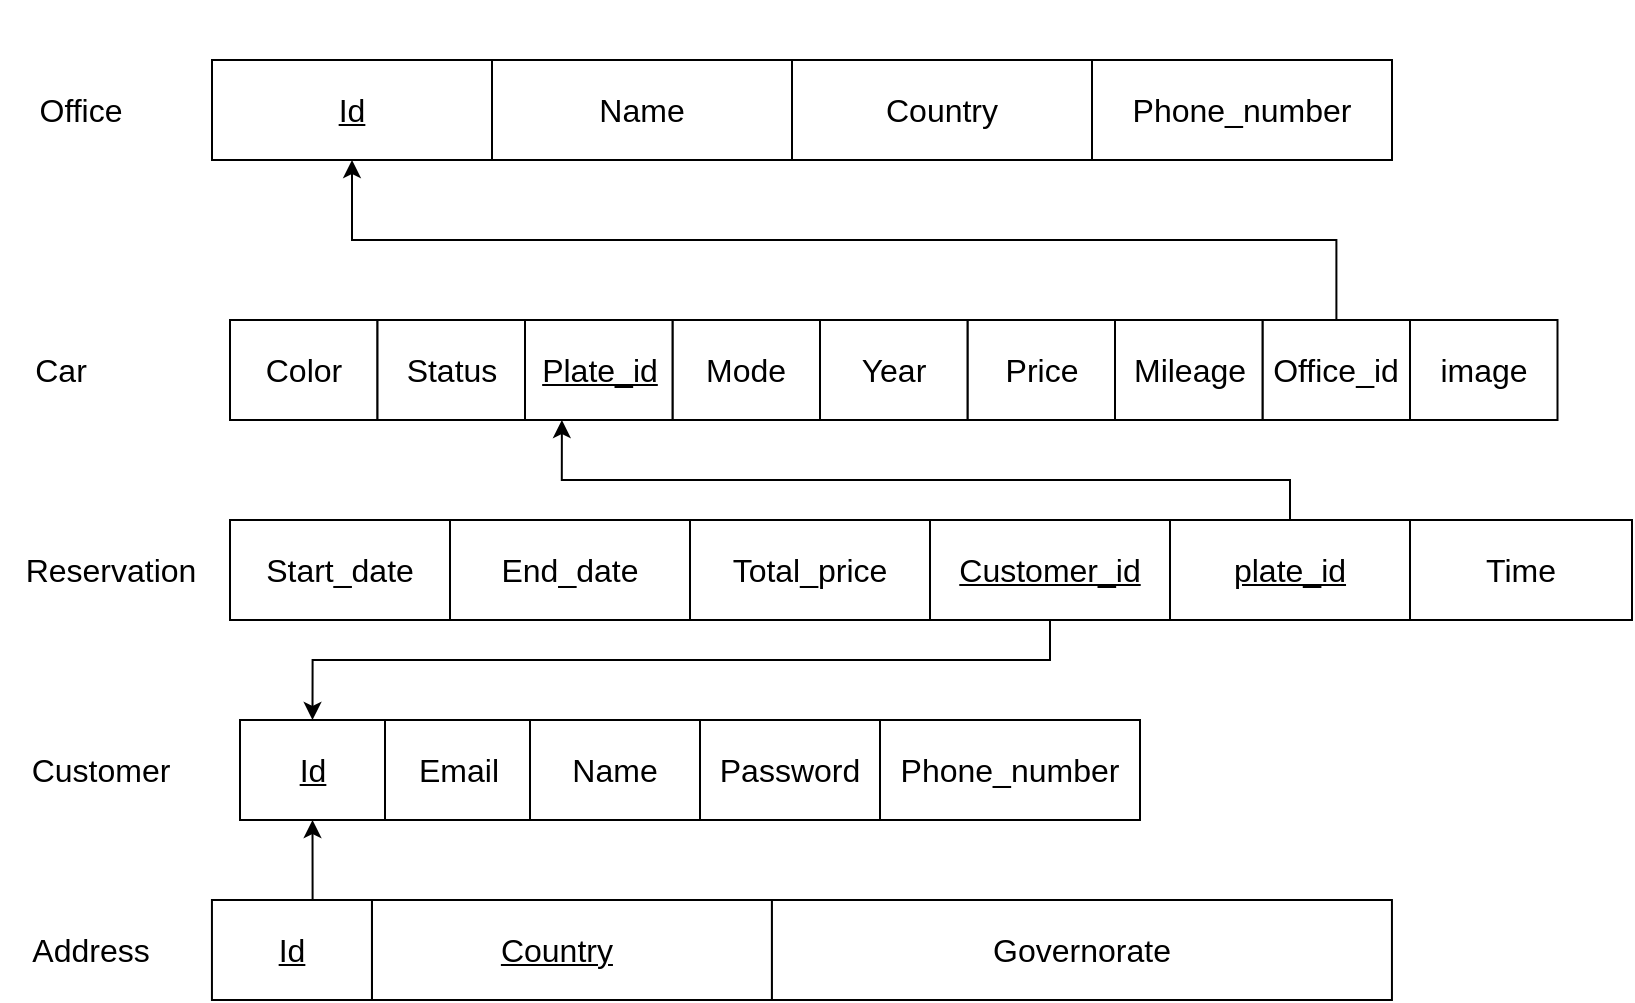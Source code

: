 <mxfile version="22.1.11" type="github">
  <diagram name="Page-1" id="tKTFEK8Sy4EYiJjbZsDl">
    <mxGraphModel dx="1434" dy="706" grid="1" gridSize="10" guides="1" tooltips="1" connect="1" arrows="1" fold="1" page="1" pageScale="1" pageWidth="827" pageHeight="1169" math="0" shadow="0">
      <root>
        <mxCell id="0" />
        <mxCell id="1" parent="0" />
        <mxCell id="jTdSeIXHc9XUFXkbGFJo-1" value="" style="group" parent="1" connectable="0" vertex="1">
          <mxGeometry x="109.97" y="440" width="590" height="80" as="geometry" />
        </mxCell>
        <mxCell id="jTdSeIXHc9XUFXkbGFJo-2" value="&lt;font style=&quot;font-size: 16px;&quot;&gt;&lt;u&gt;Country&lt;span style=&quot;white-space: pre;&quot;&gt;&#x9;&lt;/span&gt;&lt;/u&gt;&lt;/font&gt;" style="rounded=0;whiteSpace=wrap;html=1;" parent="jTdSeIXHc9XUFXkbGFJo-1" vertex="1">
          <mxGeometry x="80" y="30" width="200" height="50" as="geometry" />
        </mxCell>
        <mxCell id="jTdSeIXHc9XUFXkbGFJo-3" value="&lt;font style=&quot;font-size: 16px;&quot;&gt;Governorate&lt;/font&gt;" style="rounded=0;whiteSpace=wrap;html=1;" parent="jTdSeIXHc9XUFXkbGFJo-1" vertex="1">
          <mxGeometry x="280" y="30" width="310" height="50" as="geometry" />
        </mxCell>
        <mxCell id="jTdSeIXHc9XUFXkbGFJo-4" value="&lt;font style=&quot;font-size: 16px;&quot;&gt;&lt;u&gt;Id&lt;/u&gt;&lt;/font&gt;" style="rounded=0;whiteSpace=wrap;html=1;" parent="jTdSeIXHc9XUFXkbGFJo-1" vertex="1">
          <mxGeometry y="30" width="80" height="50" as="geometry" />
        </mxCell>
        <mxCell id="jTdSeIXHc9XUFXkbGFJo-5" value="" style="group" parent="1" connectable="0" vertex="1">
          <mxGeometry x="114" y="350" width="600" height="80" as="geometry" />
        </mxCell>
        <mxCell id="jTdSeIXHc9XUFXkbGFJo-6" value="&lt;font style=&quot;font-size: 16px;&quot;&gt;&lt;u&gt;Id&lt;/u&gt;&lt;/font&gt;" style="rounded=0;whiteSpace=wrap;html=1;" parent="jTdSeIXHc9XUFXkbGFJo-5" vertex="1">
          <mxGeometry x="10" y="30" width="72.5" height="50" as="geometry" />
        </mxCell>
        <mxCell id="jTdSeIXHc9XUFXkbGFJo-8" value="&lt;font style=&quot;font-size: 16px;&quot;&gt;Phone_number&lt;/font&gt;" style="rounded=0;whiteSpace=wrap;html=1;" parent="jTdSeIXHc9XUFXkbGFJo-5" vertex="1">
          <mxGeometry x="330" y="30" width="130" height="50" as="geometry" />
        </mxCell>
        <mxCell id="jTdSeIXHc9XUFXkbGFJo-9" value="&lt;font style=&quot;font-size: 16px;&quot;&gt;Password&lt;/font&gt;" style="rounded=0;whiteSpace=wrap;html=1;" parent="jTdSeIXHc9XUFXkbGFJo-5" vertex="1">
          <mxGeometry x="240" y="30" width="90" height="50" as="geometry" />
        </mxCell>
        <mxCell id="jTdSeIXHc9XUFXkbGFJo-10" value="&lt;font style=&quot;font-size: 16px;&quot;&gt;Name&lt;/font&gt;" style="rounded=0;whiteSpace=wrap;html=1;" parent="jTdSeIXHc9XUFXkbGFJo-5" vertex="1">
          <mxGeometry x="155" y="30" width="85" height="50" as="geometry" />
        </mxCell>
        <mxCell id="jTdSeIXHc9XUFXkbGFJo-11" value="&lt;font style=&quot;font-size: 16px;&quot;&gt;Email&lt;/font&gt;" style="rounded=0;whiteSpace=wrap;html=1;" parent="jTdSeIXHc9XUFXkbGFJo-5" vertex="1">
          <mxGeometry x="82.5" y="30" width="72.5" height="50" as="geometry" />
        </mxCell>
        <mxCell id="jTdSeIXHc9XUFXkbGFJo-12" value="" style="group" parent="1" connectable="0" vertex="1">
          <mxGeometry x="100" y="20" width="600" height="80" as="geometry" />
        </mxCell>
        <mxCell id="jTdSeIXHc9XUFXkbGFJo-13" value="&lt;font style=&quot;font-size: 16px;&quot;&gt;&lt;u&gt;Id&lt;/u&gt;&lt;/font&gt;" style="rounded=0;whiteSpace=wrap;html=1;" parent="jTdSeIXHc9XUFXkbGFJo-12" vertex="1">
          <mxGeometry x="10" y="30" width="140" height="50" as="geometry" />
        </mxCell>
        <mxCell id="jTdSeIXHc9XUFXkbGFJo-14" value="&lt;font style=&quot;font-size: 16px;&quot;&gt;Phone_number&lt;/font&gt;" style="rounded=0;whiteSpace=wrap;html=1;" parent="jTdSeIXHc9XUFXkbGFJo-12" vertex="1">
          <mxGeometry x="450" y="30" width="150" height="50" as="geometry" />
        </mxCell>
        <mxCell id="jTdSeIXHc9XUFXkbGFJo-15" value="&lt;font style=&quot;font-size: 16px;&quot;&gt;Country&lt;/font&gt;" style="rounded=0;whiteSpace=wrap;html=1;" parent="jTdSeIXHc9XUFXkbGFJo-12" vertex="1">
          <mxGeometry x="300" y="30" width="150" height="50" as="geometry" />
        </mxCell>
        <mxCell id="jTdSeIXHc9XUFXkbGFJo-16" value="&lt;span style=&quot;font-size: 16px;&quot;&gt;Name&lt;/span&gt;" style="rounded=0;whiteSpace=wrap;html=1;" parent="jTdSeIXHc9XUFXkbGFJo-12" vertex="1">
          <mxGeometry x="150" y="30" width="150" height="50" as="geometry" />
        </mxCell>
        <mxCell id="jTdSeIXHc9XUFXkbGFJo-17" value="" style="group" parent="1" connectable="0" vertex="1">
          <mxGeometry x="119" y="150" width="590" height="80" as="geometry" />
        </mxCell>
        <mxCell id="jTdSeIXHc9XUFXkbGFJo-18" value="" style="group" parent="jTdSeIXHc9XUFXkbGFJo-17" connectable="0" vertex="1">
          <mxGeometry y="30" width="590" height="50" as="geometry" />
        </mxCell>
        <mxCell id="jTdSeIXHc9XUFXkbGFJo-19" value="&lt;font style=&quot;font-size: 16px;&quot;&gt;Color&lt;/font&gt;" style="rounded=0;whiteSpace=wrap;html=1;" parent="jTdSeIXHc9XUFXkbGFJo-18" vertex="1">
          <mxGeometry width="73.75" height="50" as="geometry" />
        </mxCell>
        <mxCell id="jTdSeIXHc9XUFXkbGFJo-20" value="&lt;font style=&quot;font-size: 16px;&quot;&gt;Office_id&lt;/font&gt;" style="rounded=0;whiteSpace=wrap;html=1;" parent="jTdSeIXHc9XUFXkbGFJo-18" vertex="1">
          <mxGeometry x="516.25" width="73.75" height="50" as="geometry" />
        </mxCell>
        <mxCell id="jTdSeIXHc9XUFXkbGFJo-21" value="&lt;font style=&quot;font-size: 16px;&quot;&gt;Mileage&lt;/font&gt;" style="rounded=0;whiteSpace=wrap;html=1;" parent="jTdSeIXHc9XUFXkbGFJo-18" vertex="1">
          <mxGeometry x="442.5" width="73.75" height="50" as="geometry" />
        </mxCell>
        <mxCell id="jTdSeIXHc9XUFXkbGFJo-22" value="&lt;font style=&quot;font-size: 16px;&quot;&gt;Price&lt;/font&gt;" style="rounded=0;whiteSpace=wrap;html=1;" parent="jTdSeIXHc9XUFXkbGFJo-18" vertex="1">
          <mxGeometry x="368.75" width="73.75" height="50" as="geometry" />
        </mxCell>
        <mxCell id="jTdSeIXHc9XUFXkbGFJo-23" value="&lt;font style=&quot;font-size: 16px;&quot;&gt;Year&lt;/font&gt;" style="rounded=0;whiteSpace=wrap;html=1;" parent="jTdSeIXHc9XUFXkbGFJo-18" vertex="1">
          <mxGeometry x="295" width="73.75" height="50" as="geometry" />
        </mxCell>
        <mxCell id="jTdSeIXHc9XUFXkbGFJo-24" value="&lt;font style=&quot;font-size: 16px;&quot;&gt;Mode&lt;/font&gt;" style="rounded=0;whiteSpace=wrap;html=1;" parent="jTdSeIXHc9XUFXkbGFJo-18" vertex="1">
          <mxGeometry x="221.25" width="73.75" height="50" as="geometry" />
        </mxCell>
        <mxCell id="jTdSeIXHc9XUFXkbGFJo-25" value="&lt;font style=&quot;font-size: 16px;&quot;&gt;&lt;u&gt;Plate_id&lt;/u&gt;&lt;/font&gt;" style="rounded=0;whiteSpace=wrap;html=1;" parent="jTdSeIXHc9XUFXkbGFJo-18" vertex="1">
          <mxGeometry x="147.5" width="73.75" height="50" as="geometry" />
        </mxCell>
        <mxCell id="jTdSeIXHc9XUFXkbGFJo-26" value="&lt;font style=&quot;font-size: 16px;&quot;&gt;Status&lt;/font&gt;" style="rounded=0;whiteSpace=wrap;html=1;" parent="jTdSeIXHc9XUFXkbGFJo-18" vertex="1">
          <mxGeometry x="73.75" width="73.75" height="50" as="geometry" />
        </mxCell>
        <mxCell id="jTdSeIXHc9XUFXkbGFJo-27" style="edgeStyle=orthogonalEdgeStyle;rounded=0;orthogonalLoop=1;jettySize=auto;html=1;entryX=0.5;entryY=1;entryDx=0;entryDy=0;" parent="1" source="jTdSeIXHc9XUFXkbGFJo-20" target="jTdSeIXHc9XUFXkbGFJo-13" edge="1">
          <mxGeometry relative="1" as="geometry">
            <Array as="points">
              <mxPoint x="672" y="140" />
              <mxPoint x="180" y="140" />
            </Array>
          </mxGeometry>
        </mxCell>
        <mxCell id="jTdSeIXHc9XUFXkbGFJo-29" style="edgeStyle=orthogonalEdgeStyle;rounded=0;orthogonalLoop=1;jettySize=auto;html=1;entryX=0.5;entryY=1;entryDx=0;entryDy=0;exitX=0.5;exitY=0;exitDx=0;exitDy=0;" parent="1" source="jTdSeIXHc9XUFXkbGFJo-4" target="jTdSeIXHc9XUFXkbGFJo-6" edge="1">
          <mxGeometry relative="1" as="geometry">
            <Array as="points">
              <mxPoint x="160" y="470" />
            </Array>
          </mxGeometry>
        </mxCell>
        <mxCell id="jTdSeIXHc9XUFXkbGFJo-30" value="" style="group" parent="1" connectable="0" vertex="1">
          <mxGeometry x="104" y="250" width="605" height="80" as="geometry" />
        </mxCell>
        <mxCell id="jTdSeIXHc9XUFXkbGFJo-31" value="" style="group" parent="jTdSeIXHc9XUFXkbGFJo-30" connectable="0" vertex="1">
          <mxGeometry x="15" y="30" width="590" height="50" as="geometry" />
        </mxCell>
        <mxCell id="jTdSeIXHc9XUFXkbGFJo-32" value="&lt;font style=&quot;font-size: 16px;&quot;&gt;Start_date&lt;/font&gt;" style="rounded=0;whiteSpace=wrap;html=1;" parent="jTdSeIXHc9XUFXkbGFJo-31" vertex="1">
          <mxGeometry width="110" height="50" as="geometry" />
        </mxCell>
        <mxCell id="jTdSeIXHc9XUFXkbGFJo-33" value="&lt;font style=&quot;font-size: 16px;&quot;&gt;End_date&lt;/font&gt;" style="rounded=0;whiteSpace=wrap;html=1;" parent="jTdSeIXHc9XUFXkbGFJo-31" vertex="1">
          <mxGeometry x="110" width="120" height="50" as="geometry" />
        </mxCell>
        <mxCell id="jTdSeIXHc9XUFXkbGFJo-34" value="&lt;font style=&quot;font-size: 16px;&quot;&gt;Total_price&lt;/font&gt;" style="rounded=0;whiteSpace=wrap;html=1;" parent="jTdSeIXHc9XUFXkbGFJo-31" vertex="1">
          <mxGeometry x="230" width="120" height="50" as="geometry" />
        </mxCell>
        <mxCell id="jTdSeIXHc9XUFXkbGFJo-35" value="&lt;font style=&quot;font-size: 16px;&quot;&gt;&lt;u&gt;Customer_id&lt;/u&gt;&lt;/font&gt;" style="rounded=0;whiteSpace=wrap;html=1;" parent="jTdSeIXHc9XUFXkbGFJo-31" vertex="1">
          <mxGeometry x="350" width="120" height="50" as="geometry" />
        </mxCell>
        <mxCell id="jTdSeIXHc9XUFXkbGFJo-36" value="&lt;font style=&quot;font-size: 16px;&quot;&gt;&lt;u&gt;plate_id&lt;/u&gt;&lt;/font&gt;" style="rounded=0;whiteSpace=wrap;html=1;" parent="jTdSeIXHc9XUFXkbGFJo-31" vertex="1">
          <mxGeometry x="470" width="120" height="50" as="geometry" />
        </mxCell>
        <mxCell id="jTdSeIXHc9XUFXkbGFJo-37" value="&lt;font style=&quot;font-size: 16px;&quot;&gt;Reservation&lt;/font&gt;" style="text;html=1;align=center;verticalAlign=middle;resizable=0;points=[];autosize=1;strokeColor=none;fillColor=none;" parent="1" vertex="1">
          <mxGeometry x="4" y="290" width="110" height="30" as="geometry" />
        </mxCell>
        <mxCell id="jTdSeIXHc9XUFXkbGFJo-38" value="&lt;font style=&quot;font-size: 16px;&quot;&gt;Car&lt;/font&gt;" style="text;html=1;align=center;verticalAlign=middle;resizable=0;points=[];autosize=1;strokeColor=none;fillColor=none;" parent="1" vertex="1">
          <mxGeometry x="9" y="190" width="50" height="30" as="geometry" />
        </mxCell>
        <mxCell id="jTdSeIXHc9XUFXkbGFJo-39" value="&lt;font style=&quot;font-size: 16px;&quot;&gt;Address&lt;/font&gt;" style="text;html=1;align=center;verticalAlign=middle;resizable=0;points=[];autosize=1;strokeColor=none;fillColor=none;" parent="1" vertex="1">
          <mxGeometry x="9" y="480" width="80" height="30" as="geometry" />
        </mxCell>
        <mxCell id="jTdSeIXHc9XUFXkbGFJo-40" style="edgeStyle=orthogonalEdgeStyle;rounded=0;orthogonalLoop=1;jettySize=auto;html=1;entryX=0.5;entryY=0;entryDx=0;entryDy=0;" parent="1" source="jTdSeIXHc9XUFXkbGFJo-35" target="jTdSeIXHc9XUFXkbGFJo-6" edge="1">
          <mxGeometry relative="1" as="geometry">
            <Array as="points">
              <mxPoint x="529" y="350" />
              <mxPoint x="160" y="350" />
            </Array>
          </mxGeometry>
        </mxCell>
        <mxCell id="jTdSeIXHc9XUFXkbGFJo-41" style="edgeStyle=orthogonalEdgeStyle;rounded=0;orthogonalLoop=1;jettySize=auto;html=1;entryX=0.25;entryY=1;entryDx=0;entryDy=0;" parent="1" source="jTdSeIXHc9XUFXkbGFJo-36" target="jTdSeIXHc9XUFXkbGFJo-25" edge="1">
          <mxGeometry relative="1" as="geometry">
            <Array as="points">
              <mxPoint x="649" y="260" />
              <mxPoint x="285" y="260" />
            </Array>
          </mxGeometry>
        </mxCell>
        <mxCell id="jTdSeIXHc9XUFXkbGFJo-42" value="&lt;font style=&quot;font-size: 16px;&quot;&gt;Office&lt;/font&gt;" style="text;html=1;align=center;verticalAlign=middle;resizable=0;points=[];autosize=1;strokeColor=none;fillColor=none;" parent="1" vertex="1">
          <mxGeometry x="9" y="60" width="70" height="30" as="geometry" />
        </mxCell>
        <mxCell id="jTdSeIXHc9XUFXkbGFJo-43" value="&lt;font style=&quot;font-size: 16px;&quot;&gt;Customer&lt;/font&gt;" style="text;html=1;align=center;verticalAlign=middle;resizable=0;points=[];autosize=1;strokeColor=none;fillColor=none;" parent="1" vertex="1">
          <mxGeometry x="9" y="390" width="90" height="30" as="geometry" />
        </mxCell>
        <mxCell id="jTdSeIXHc9XUFXkbGFJo-44" value="&lt;font style=&quot;font-size: 16px;&quot;&gt;image&lt;br&gt;&lt;/font&gt;" style="rounded=0;whiteSpace=wrap;html=1;" parent="1" vertex="1">
          <mxGeometry x="709" y="180" width="73.75" height="50" as="geometry" />
        </mxCell>
        <mxCell id="KK5FrAIN7Mkfrlrm_xJd-1" value="&lt;font style=&quot;font-size: 16px;&quot;&gt;Time&lt;/font&gt;" style="rounded=0;whiteSpace=wrap;html=1;" vertex="1" parent="1">
          <mxGeometry x="709" y="280" width="111" height="50" as="geometry" />
        </mxCell>
      </root>
    </mxGraphModel>
  </diagram>
</mxfile>

